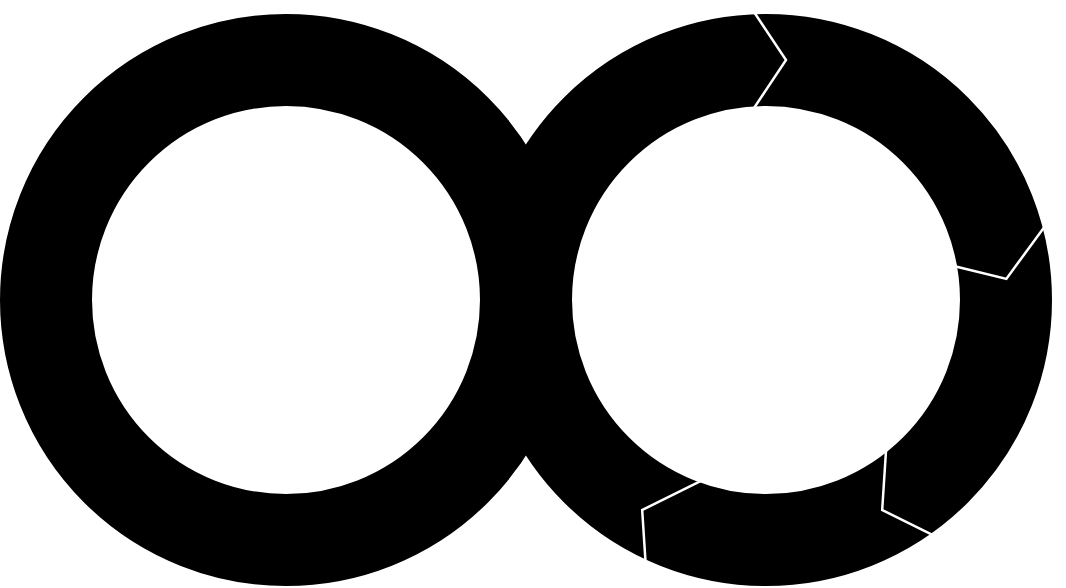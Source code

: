 <mxfile version="17.4.0" type="github">
  <diagram id="LCrHjMViGoR8G7xinHYJ" name="Page-1">
    <mxGraphModel dx="1422" dy="737" grid="1" gridSize="10" guides="1" tooltips="1" connect="1" arrows="1" fold="1" page="1" pageScale="1" pageWidth="827" pageHeight="1169" math="0" shadow="0">
      <root>
        <mxCell id="0" />
        <mxCell id="1" parent="0" />
        <mxCell id="T_H0bxsxaXUiH4xamn8g-1" value="" style="ellipse;whiteSpace=wrap;html=1;aspect=fixed;gradientColor=none;fillColor=none;strokeWidth=46;" vertex="1" parent="1">
          <mxGeometry x="174" y="250" width="240" height="240" as="geometry" />
        </mxCell>
        <mxCell id="T_H0bxsxaXUiH4xamn8g-2" value="" style="ellipse;whiteSpace=wrap;html=1;aspect=fixed;gradientColor=none;fillColor=none;strokeWidth=46;" vertex="1" parent="1">
          <mxGeometry x="414" y="250" width="240" height="240" as="geometry" />
        </mxCell>
        <mxCell id="T_H0bxsxaXUiH4xamn8g-4" value="" style="shape=step;perimeter=stepPerimeter;whiteSpace=wrap;html=1;fixedSize=1;rounded=0;shadow=0;sketch=0;strokeWidth=1;fillColor=default;gradientColor=none;strokeColor=none;" vertex="1" parent="1">
          <mxGeometry x="523.25" y="220" width="21.5" height="60" as="geometry" />
        </mxCell>
        <mxCell id="T_H0bxsxaXUiH4xamn8g-5" value="" style="shape=step;perimeter=stepPerimeter;whiteSpace=wrap;html=1;fixedSize=1;rounded=0;shadow=0;sketch=0;strokeWidth=1;fillColor=default;gradientColor=none;strokeColor=none;rotation=70;" vertex="1" parent="1">
          <mxGeometry x="640" y="320" width="21.5" height="60" as="geometry" />
        </mxCell>
        <mxCell id="T_H0bxsxaXUiH4xamn8g-6" value="" style="shape=step;perimeter=stepPerimeter;whiteSpace=wrap;html=1;fixedSize=1;rounded=0;shadow=0;sketch=0;strokeWidth=1;fillColor=default;gradientColor=none;strokeColor=none;rotation=150;" vertex="1" parent="1">
          <mxGeometry x="590" y="440" width="21.5" height="60" as="geometry" />
        </mxCell>
        <mxCell id="T_H0bxsxaXUiH4xamn8g-7" value="" style="shape=step;perimeter=stepPerimeter;whiteSpace=wrap;html=1;fixedSize=1;rounded=0;shadow=0;sketch=0;strokeWidth=1;fillColor=default;gradientColor=none;strokeColor=none;rotation=-150;" vertex="1" parent="1">
          <mxGeometry x="470" y="450" width="21.5" height="60" as="geometry" />
        </mxCell>
      </root>
    </mxGraphModel>
  </diagram>
</mxfile>
